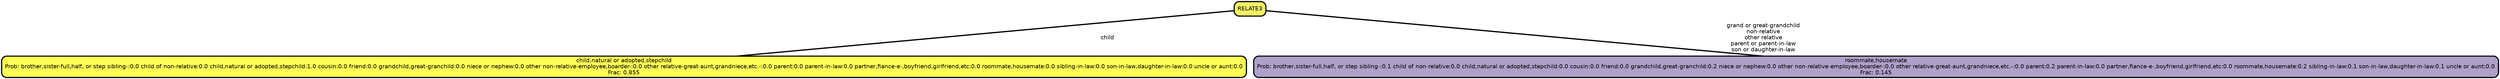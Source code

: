 graph Tree {
node [shape=box, style="filled, rounded",color="black",penwidth="3",fontcolor="black",                 fontname=helvetica] ;
graph [ranksep="0 equally", splines=straight,                 bgcolor=transparent, dpi=200] ;
edge [fontname=helvetica, color=black] ;
0 [label="child,natural or adopted,stepchild
Prob: brother,sister-full,half, or step sibling-:0.0 child of non-relative:0.0 child,natural or adopted,stepchild:1.0 cousin:0.0 friend:0.0 grandchild,great-granchild:0.0 niece or nephew:0.0 other non-relative-employee,boarder-:0.0 other relative-great-aunt,grandniece,etc.-:0.0 parent:0.0 parent-in-law:0.0 partner,fiance-e-,boyfriend,girlfriend,etc:0.0 roommate,housemate:0.0 sibling-in-law:0.0 son-in-law,daughter-in-law:0.0 uncle or aunt:0.0
Frac: 0.855", fillcolor="#ffff55"] ;
1 [label="RELATE3", fillcolor="#f3f165"] ;
2 [label="roommate,housemate
Prob: brother,sister-full,half, or step sibling-:0.1 child of non-relative:0.0 child,natural or adopted,stepchild:0.0 cousin:0.0 friend:0.0 grandchild,great-granchild:0.2 niece or nephew:0.0 other non-relative-employee,boarder-:0.0 other relative-great-aunt,grandniece,etc.-:0.0 parent:0.2 parent-in-law:0.0 partner,fiance-e-,boyfriend,girlfriend,etc:0.0 roommate,housemate:0.2 sibling-in-law:0.1 son-in-law,daughter-in-law:0.1 uncle or aunt:0.0
Frac: 0.145", fillcolor="#afa0c9"] ;
1 -- 0 [label=" child",penwidth=3] ;
1 -- 2 [label=" grand or great-grandchild\n non-relative\n other relative\n parent or parent-in-law\n son or daughter-in-law",penwidth=3] ;
{rank = same;}}